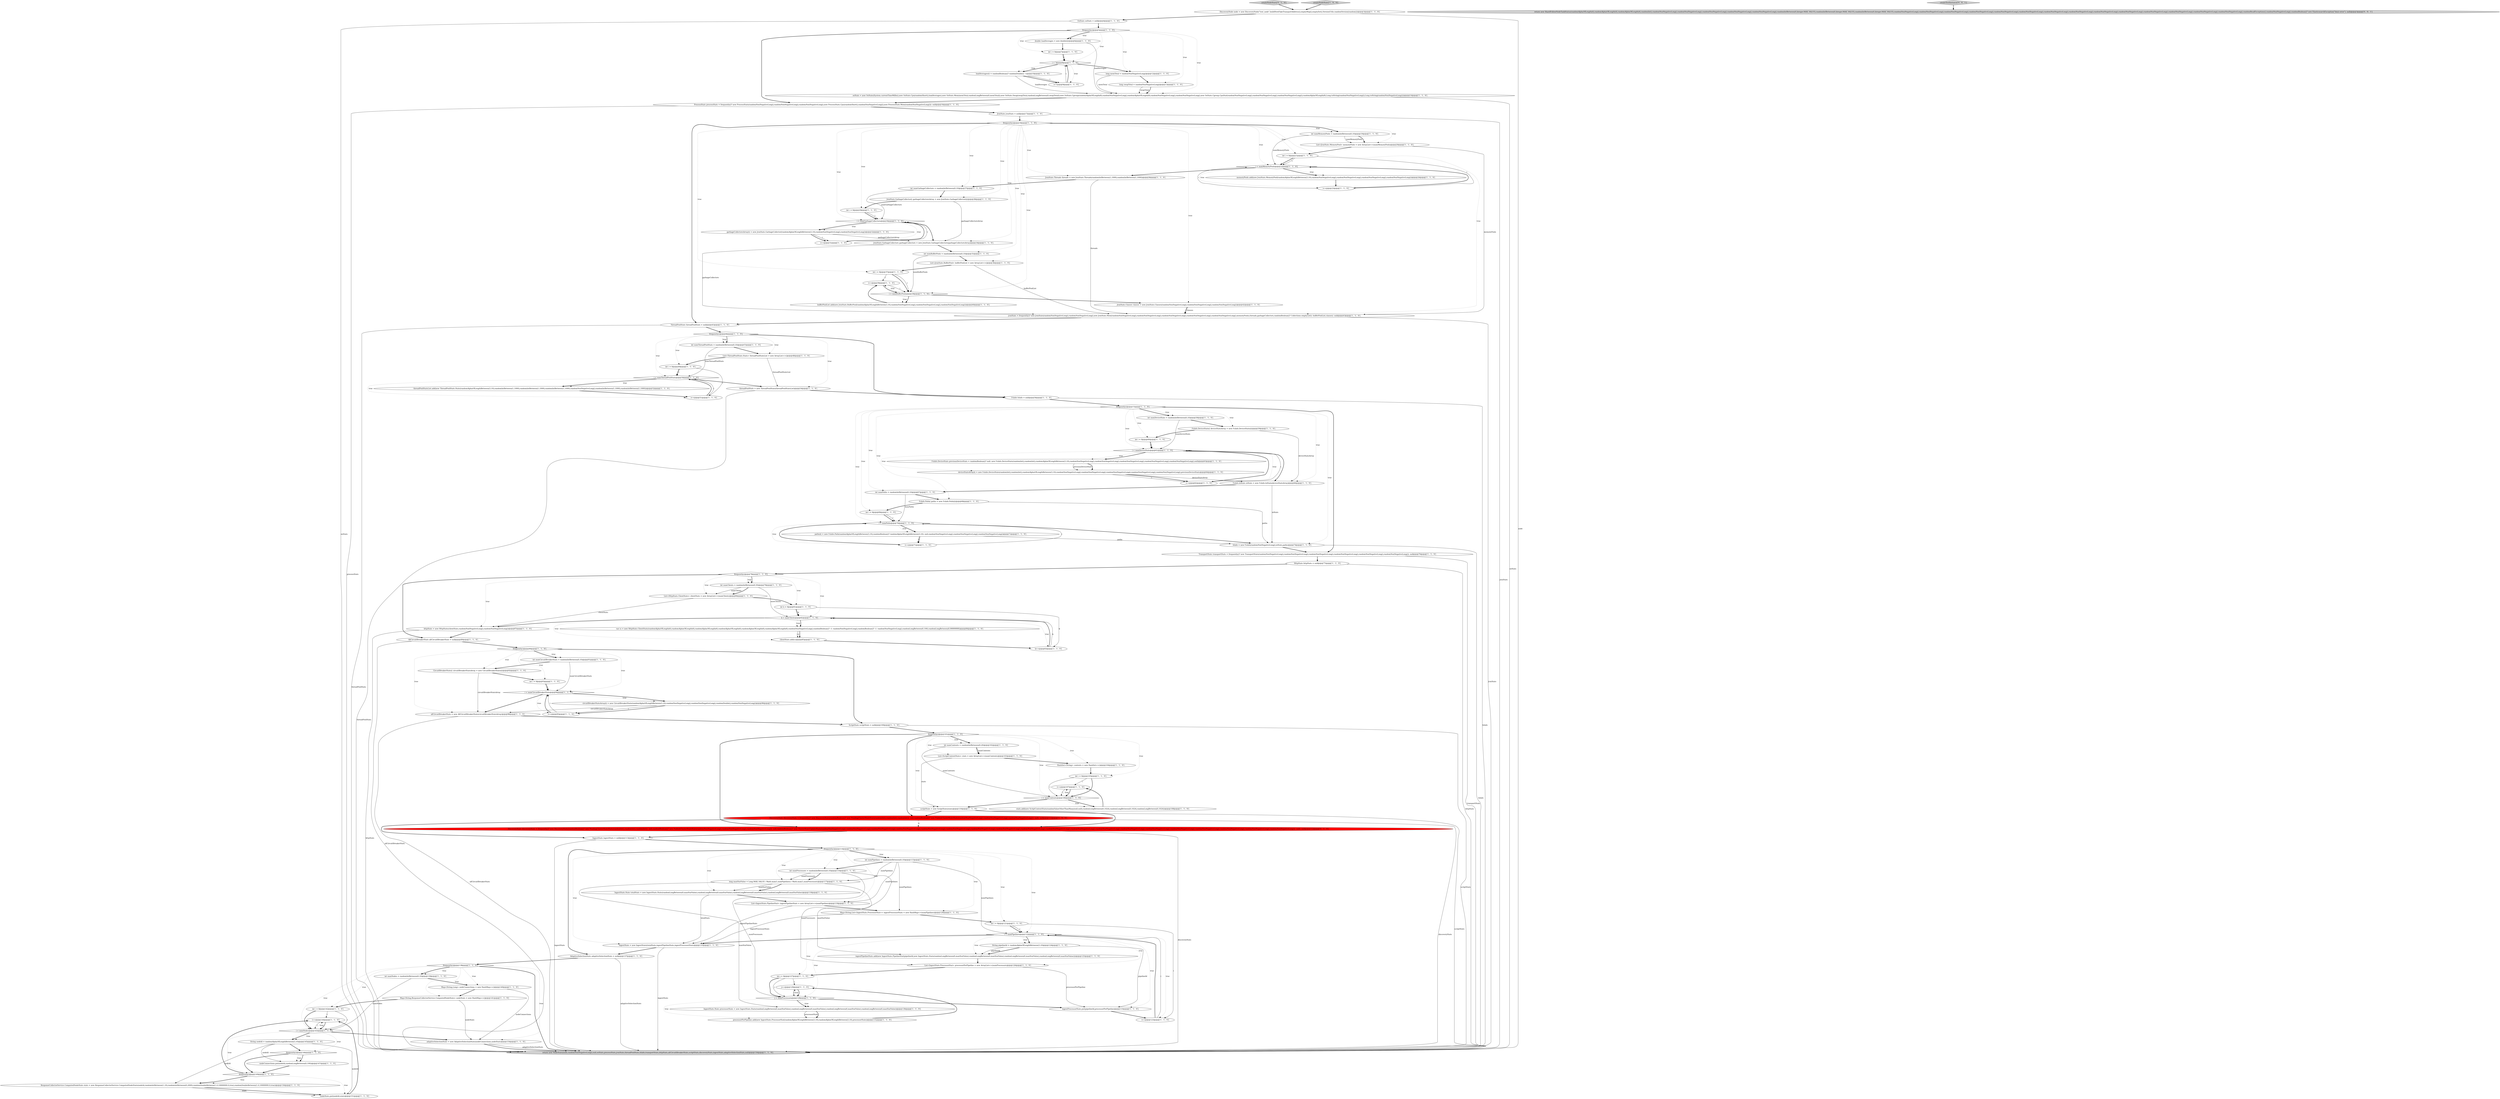 digraph {
29 [style = filled, label = "DiscoveryStats discoveryStats = frequently()? new DiscoveryStats(randomBoolean()? new PendingClusterStateStats(randomInt(),randomInt(),randomInt()): null,randomBoolean()? new PublishClusterStateStats(randomNonNegativeLong(),randomNonNegativeLong(),randomNonNegativeLong()): null): null@@@112@@@['1', '0', '0']", fillcolor = red, shape = ellipse image = "AAA1AAABBB1BBB"];
18 [style = filled, label = "List<IngestStats.PipelineStat> ingestPipelineStats = new ArrayList<>(numPipelines)@@@119@@@['1', '1', '0']", fillcolor = white, shape = ellipse image = "AAA0AAABBB1BBB"];
70 [style = filled, label = "ingestPipelineStats.add(new IngestStats.PipelineStat(pipelineId,new IngestStats.Stats(randomLongBetween(0,maxStatValue),randomLongBetween(0,maxStatValue),randomLongBetween(0,maxStatValue),randomLongBetween(0,maxStatValue))))@@@125@@@['1', '1', '0']", fillcolor = white, shape = ellipse image = "AAA0AAABBB1BBB"];
104 [style = filled, label = "return new NodeStats(node,randomNonNegativeLong(),null,osStats,processStats,jvmStats,threadPoolStats,fsInfo,transportStats,httpStats,allCircuitBreakerStats,scriptStats,discoveryStats,ingestStats,adaptiveSelectionStats,null)@@@156@@@['1', '1', '0']", fillcolor = lightgray, shape = ellipse image = "AAA0AAABBB1BBB"];
122 [style = filled, label = "int numPaths = randomIntBetween(0,10)@@@67@@@['1', '1', '0']", fillcolor = white, shape = ellipse image = "AAA0AAABBB1BBB"];
134 [style = filled, label = "return new ShardFollowNodeTaskStatus(randomAlphaOfLength(4),randomAlphaOfLength(4),randomAlphaOfLength(4),randomInt(),randomNonNegativeLong(),randomNonNegativeLong(),randomNonNegativeLong(),randomNonNegativeLong(),randomNonNegativeLong(),randomIntBetween(0,Integer.MAX_VALUE),randomIntBetween(0,Integer.MAX_VALUE),randomIntBetween(0,Integer.MAX_VALUE),randomNonNegativeLong(),randomNonNegativeLong(),randomNonNegativeLong(),randomNonNegativeLong(),randomNonNegativeLong(),randomNonNegativeLong(),randomNonNegativeLong(),randomNonNegativeLong(),randomNonNegativeLong(),randomNonNegativeLong(),randomNonNegativeLong(),randomNonNegativeLong(),randomNonNegativeLong(),randomNonNegativeLong(),randomReadExceptions(),randomNonNegativeLong(),randomBoolean()? new ElasticsearchException(\"fatal error\"): null)@@@3@@@['0', '0', '1']", fillcolor = lightgray, shape = ellipse image = "AAA0AAABBB3BBB"];
102 [style = filled, label = "allCircuitBreakerStats = new AllCircuitBreakerStats(circuitBreakerStatsArray)@@@98@@@['1', '1', '0']", fillcolor = white, shape = ellipse image = "AAA0AAABBB1BBB"];
112 [style = filled, label = "FsInfo.DeviceStats previousDeviceStats = randomBoolean()? null: new FsInfo.DeviceStats(randomInt(),randomInt(),randomAlphaOfLengthBetween(3,10),randomNonNegativeLong(),randomNonNegativeLong(),randomNonNegativeLong(),randomNonNegativeLong(),randomNonNegativeLong(),null)@@@63@@@['1', '1', '0']", fillcolor = white, shape = ellipse image = "AAA0AAABBB1BBB"];
23 [style = filled, label = "j++@@@129@@@['1', '1', '0']", fillcolor = white, shape = ellipse image = "AAA0AAABBB1BBB"];
69 [style = filled, label = "frequently()@@@46@@@['1', '1', '0']", fillcolor = white, shape = diamond image = "AAA0AAABBB1BBB"];
35 [style = filled, label = "int numClients = randomIntBetween(0,50)@@@79@@@['1', '1', '0']", fillcolor = white, shape = ellipse image = "AAA0AAABBB1BBB"];
38 [style = filled, label = "var cs = new HttpStats.ClientStats(randomAlphaOfLength(6),randomAlphaOfLength(6),randomAlphaOfLength(6),randomAlphaOfLength(6),randomAlphaOfLength(6),randomAlphaOfLength(6),randomNonNegativeLong(),randomBoolean()? -1: randomNonNegativeLong(),randomBoolean()? -1: randomNonNegativeLong(),randomLongBetween(0,100),randomLongBetween(0,99999999))@@@84@@@['1', '1', '0']", fillcolor = white, shape = ellipse image = "AAA0AAABBB1BBB"];
74 [style = filled, label = "AllCircuitBreakerStats allCircuitBreakerStats = null@@@89@@@['1', '1', '0']", fillcolor = white, shape = ellipse image = "AAA0AAABBB1BBB"];
79 [style = filled, label = "i < numThreadPoolStats@@@50@@@['1', '1', '0']", fillcolor = white, shape = diamond image = "AAA0AAABBB1BBB"];
111 [style = filled, label = "HttpStats httpStats = null@@@77@@@['1', '1', '0']", fillcolor = white, shape = ellipse image = "AAA0AAABBB1BBB"];
89 [style = filled, label = "DiscoveryNode node = new DiscoveryNode(\"test_node\",buildNewFakeTransportAddress(),emptyMap(),emptySet(),VersionUtils.randomVersion(random()))@@@3@@@['1', '1', '0']", fillcolor = white, shape = ellipse image = "AAA0AAABBB1BBB"];
67 [style = filled, label = "ingestProcessorStats.put(pipelineId,processorPerPipeline)@@@133@@@['1', '1', '0']", fillcolor = white, shape = ellipse image = "AAA0AAABBB1BBB"];
87 [style = filled, label = "List<ScriptContextStats> stats = new ArrayList<>(numContents)@@@103@@@['1', '1', '0']", fillcolor = white, shape = ellipse image = "AAA0AAABBB1BBB"];
126 [style = filled, label = "int numMemoryPools = randomIntBetween(0,10)@@@19@@@['1', '1', '0']", fillcolor = white, shape = ellipse image = "AAA0AAABBB1BBB"];
115 [style = filled, label = "i < numGarbageCollectors@@@30@@@['1', '1', '0']", fillcolor = white, shape = diamond image = "AAA0AAABBB1BBB"];
42 [style = filled, label = "int i = 0@@@21@@@['1', '1', '0']", fillcolor = white, shape = ellipse image = "AAA0AAABBB1BBB"];
133 [style = filled, label = "createTestInstance['0', '0', '1']", fillcolor = lightgray, shape = diamond image = "AAA0AAABBB3BBB"];
60 [style = filled, label = "int i = 0@@@60@@@['1', '1', '0']", fillcolor = white, shape = ellipse image = "AAA0AAABBB1BBB"];
116 [style = filled, label = "stats.add(new ScriptContextStats(randomValueOtherThanMany(null,null),randomLongBetween(0,1024),randomLongBetween(0,1024),randomLongBetween(0,1024)))@@@108@@@['1', '1', '0']", fillcolor = white, shape = ellipse image = "AAA0AAABBB1BBB"];
19 [style = filled, label = "i < 3@@@8@@@['1', '1', '0']", fillcolor = white, shape = diamond image = "AAA0AAABBB1BBB"];
61 [style = filled, label = "int i = 0@@@37@@@['1', '1', '0']", fillcolor = white, shape = ellipse image = "AAA0AAABBB1BBB"];
72 [style = filled, label = "AdaptiveSelectionStats adaptiveSelectionStats = null@@@137@@@['1', '1', '0']", fillcolor = white, shape = ellipse image = "AAA0AAABBB1BBB"];
78 [style = filled, label = "Map<String,ResponseCollectorService.ComputedNodeStats> nodeStats = new HashMap<>()@@@141@@@['1', '1', '0']", fillcolor = white, shape = ellipse image = "AAA0AAABBB1BBB"];
2 [style = filled, label = "int i = 0@@@121@@@['1', '1', '0']", fillcolor = white, shape = ellipse image = "AAA0AAABBB1BBB"];
92 [style = filled, label = "frequently()@@@146@@@['1', '1', '0']", fillcolor = white, shape = diamond image = "AAA0AAABBB1BBB"];
44 [style = filled, label = "ProcessStats processStats = frequently()? new ProcessStats(randomNonNegativeLong(),randomNonNegativeLong(),randomNonNegativeLong(),new ProcessStats.Cpu(randomShort(),randomNonNegativeLong()),new ProcessStats.Mem(randomNonNegativeLong())): null@@@16@@@['1', '1', '0']", fillcolor = white, shape = ellipse image = "AAA0AAABBB1BBB"];
31 [style = filled, label = "i < numPipelines@@@122@@@['1', '1', '0']", fillcolor = white, shape = diamond image = "AAA0AAABBB1BBB"];
52 [style = filled, label = "int numThreadPoolStats = randomIntBetween(0,10)@@@47@@@['1', '1', '0']", fillcolor = white, shape = ellipse image = "AAA0AAABBB1BBB"];
82 [style = filled, label = "i++@@@31@@@['1', '1', '0']", fillcolor = white, shape = ellipse image = "AAA0AAABBB1BBB"];
37 [style = filled, label = "Map<String,Long> nodeConnections = new HashMap<>()@@@140@@@['1', '1', '0']", fillcolor = white, shape = ellipse image = "AAA0AAABBB1BBB"];
10 [style = filled, label = "HashSet<String> contexts = new HashSet<>()@@@104@@@['1', '1', '0']", fillcolor = white, shape = ellipse image = "AAA0AAABBB1BBB"];
45 [style = filled, label = "i < numCircuitBreakerStats@@@94@@@['1', '1', '0']", fillcolor = white, shape = diamond image = "AAA0AAABBB1BBB"];
49 [style = filled, label = "frequently()@@@57@@@['1', '1', '0']", fillcolor = white, shape = diamond image = "AAA0AAABBB1BBB"];
62 [style = filled, label = "IngestStats.Stats processorStats = new IngestStats.Stats(randomLongBetween(0,maxStatValue),randomLongBetween(0,maxStatValue),randomLongBetween(0,maxStatValue),randomLongBetween(0,maxStatValue))@@@130@@@['1', '1', '0']", fillcolor = white, shape = ellipse image = "AAA0AAABBB1BBB"];
46 [style = filled, label = "i++@@@71@@@['1', '1', '0']", fillcolor = white, shape = ellipse image = "AAA0AAABBB1BBB"];
108 [style = filled, label = "i++@@@107@@@['1', '1', '0']", fillcolor = white, shape = ellipse image = "AAA0AAABBB1BBB"];
101 [style = filled, label = "JvmStats.GarbageCollectors garbageCollectors = new JvmStats.GarbageCollectors(garbageCollectorsArray)@@@34@@@['1', '1', '0']", fillcolor = white, shape = ellipse image = "AAA0AAABBB1BBB"];
7 [style = filled, label = "ingestStats = new IngestStats(totalStats,ingestPipelineStats,ingestProcessorStats)@@@135@@@['1', '1', '0']", fillcolor = white, shape = ellipse image = "AAA0AAABBB1BBB"];
99 [style = filled, label = "frequently()@@@90@@@['1', '1', '0']", fillcolor = white, shape = diamond image = "AAA0AAABBB1BBB"];
113 [style = filled, label = "i++@@@144@@@['1', '1', '0']", fillcolor = white, shape = ellipse image = "AAA0AAABBB1BBB"];
75 [style = filled, label = "JvmStats.Threads threads = new JvmStats.Threads(randomIntBetween(1,1000),randomIntBetween(1,1000))@@@26@@@['1', '1', '0']", fillcolor = white, shape = ellipse image = "AAA0AAABBB1BBB"];
55 [style = filled, label = "int numBufferPools = randomIntBetween(0,10)@@@35@@@['1', '1', '0']", fillcolor = white, shape = ellipse image = "AAA0AAABBB1BBB"];
64 [style = filled, label = "frequently()@@@5@@@['1', '1', '0']", fillcolor = white, shape = diamond image = "AAA0AAABBB1BBB"];
80 [style = filled, label = "ResponseCollectorService.ComputedNodeStats stats = new ResponseCollectorService.ComputedNodeStats(nodeId,randomIntBetween(1,10),randomIntBetween(0,2000),randomDoubleBetween(1.0,10000000.0,true),randomDoubleBetween(1.0,10000000.0,true))@@@150@@@['1', '1', '0']", fillcolor = white, shape = ellipse image = "AAA0AAABBB1BBB"];
32 [style = filled, label = "threadPoolStatsList.add(new ThreadPoolStats.Stats(randomAlphaOfLengthBetween(3,10),randomIntBetween(1,1000),randomIntBetween(1,1000),randomIntBetween(1,1000),randomNonNegativeLong(),randomIntBetween(1,1000),randomIntBetween(1,1000)))@@@52@@@['1', '1', '0']", fillcolor = white, shape = ellipse image = "AAA0AAABBB1BBB"];
66 [style = filled, label = "long maxStatValue = Long.MAX_VALUE / Math.max(1,numPipelines) / Math.max(1,numProcessors)@@@117@@@['1', '1', '0']", fillcolor = white, shape = ellipse image = "AAA0AAABBB1BBB"];
118 [style = filled, label = "nodeStats.put(nodeId,stats)@@@151@@@['1', '1', '0']", fillcolor = white, shape = ellipse image = "AAA0AAABBB1BBB"];
110 [style = filled, label = "j < numProcessors@@@128@@@['1', '1', '0']", fillcolor = white, shape = diamond image = "AAA0AAABBB1BBB"];
85 [style = filled, label = "frequently()@@@114@@@['1', '1', '0']", fillcolor = white, shape = diamond image = "AAA0AAABBB1BBB"];
11 [style = filled, label = "frequently()@@@138@@@['1', '1', '0']", fillcolor = white, shape = diamond image = "AAA0AAABBB1BBB"];
77 [style = filled, label = "i < numMemoryPools@@@22@@@['1', '1', '0']", fillcolor = white, shape = diamond image = "AAA0AAABBB1BBB"];
41 [style = filled, label = "loadAverages(i( = randomBoolean()? randomDouble(): -1@@@10@@@['1', '1', '0']", fillcolor = white, shape = ellipse image = "AAA0AAABBB1BBB"];
24 [style = filled, label = "int numProcessors = randomIntBetween(0,10)@@@116@@@['1', '1', '0']", fillcolor = white, shape = ellipse image = "AAA0AAABBB1BBB"];
59 [style = filled, label = "i++@@@62@@@['1', '1', '0']", fillcolor = white, shape = ellipse image = "AAA0AAABBB1BBB"];
15 [style = filled, label = "List<JvmStats.BufferPool> bufferPoolList = new ArrayList<>()@@@36@@@['1', '1', '0']", fillcolor = white, shape = ellipse image = "AAA0AAABBB1BBB"];
93 [style = filled, label = "FsInfo.Path(( paths = new FsInfo.Path((((@@@68@@@['1', '1', '0']", fillcolor = white, shape = ellipse image = "AAA0AAABBB1BBB"];
120 [style = filled, label = "int i = 0@@@69@@@['1', '1', '0']", fillcolor = white, shape = ellipse image = "AAA0AAABBB1BBB"];
76 [style = filled, label = "i++@@@9@@@['1', '1', '0']", fillcolor = white, shape = ellipse image = "AAA0AAABBB1BBB"];
117 [style = filled, label = "int numDeviceStats = randomIntBetween(0,10)@@@58@@@['1', '1', '0']", fillcolor = white, shape = ellipse image = "AAA0AAABBB1BBB"];
48 [style = filled, label = "i++@@@39@@@['1', '1', '0']", fillcolor = white, shape = ellipse image = "AAA0AAABBB1BBB"];
68 [style = filled, label = "i < numContents@@@106@@@['1', '1', '0']", fillcolor = white, shape = diamond image = "AAA0AAABBB1BBB"];
12 [style = filled, label = "i < numDeviceStats@@@61@@@['1', '1', '0']", fillcolor = white, shape = diamond image = "AAA0AAABBB1BBB"];
130 [style = filled, label = "clientStats.add(cs)@@@85@@@['1', '1', '0']", fillcolor = white, shape = ellipse image = "AAA0AAABBB1BBB"];
88 [style = filled, label = "int i = 0@@@29@@@['1', '1', '0']", fillcolor = white, shape = ellipse image = "AAA0AAABBB1BBB"];
43 [style = filled, label = "Map<String,List<IngestStats.ProcessorStat>> ingestProcessorStats = new HashMap<>(numPipelines)@@@120@@@['1', '1', '0']", fillcolor = white, shape = ellipse image = "AAA0AAABBB1BBB"];
91 [style = filled, label = "i < numNodes@@@143@@@['1', '1', '0']", fillcolor = white, shape = diamond image = "AAA0AAABBB1BBB"];
103 [style = filled, label = "garbageCollectorsArray(i( = new JvmStats.GarbageCollector(randomAlphaOfLengthBetween(3,10),randomNonNegativeLong(),randomNonNegativeLong())@@@32@@@['1', '1', '0']", fillcolor = white, shape = ellipse image = "AAA0AAABBB1BBB"];
50 [style = filled, label = "int numCircuitBreakerStats = randomIntBetween(0,10)@@@91@@@['1', '1', '0']", fillcolor = white, shape = ellipse image = "AAA0AAABBB1BBB"];
98 [style = filled, label = "i < numBufferPools@@@38@@@['1', '1', '0']", fillcolor = white, shape = diamond image = "AAA0AAABBB1BBB"];
13 [style = filled, label = "IngestStats.Stats totalStats = new IngestStats.Stats(randomLongBetween(0,maxStatValue),randomLongBetween(0,maxStatValue),randomLongBetween(0,maxStatValue),randomLongBetween(0,maxStatValue))@@@118@@@['1', '1', '0']", fillcolor = white, shape = ellipse image = "AAA0AAABBB1BBB"];
86 [style = filled, label = "int numContents = randomIntBetween(0,20)@@@102@@@['1', '1', '0']", fillcolor = white, shape = ellipse image = "AAA0AAABBB1BBB"];
97 [style = filled, label = "nodeConnections.put(nodeId,randomLongBetween(0,100))@@@147@@@['1', '1', '0']", fillcolor = white, shape = ellipse image = "AAA0AAABBB1BBB"];
100 [style = filled, label = "int j = 0@@@127@@@['1', '1', '0']", fillcolor = white, shape = ellipse image = "AAA0AAABBB1BBB"];
0 [style = filled, label = "int numNodes = randomIntBetween(0,10)@@@139@@@['1', '1', '0']", fillcolor = white, shape = ellipse image = "AAA0AAABBB1BBB"];
26 [style = filled, label = "String nodeId = randomAlphaOfLengthBetween(3,10)@@@145@@@['1', '1', '0']", fillcolor = white, shape = ellipse image = "AAA0AAABBB1BBB"];
121 [style = filled, label = "int i = 0@@@93@@@['1', '1', '0']", fillcolor = white, shape = ellipse image = "AAA0AAABBB1BBB"];
73 [style = filled, label = "String pipelineId = randomAlphaOfLengthBetween(3,10)@@@124@@@['1', '1', '0']", fillcolor = white, shape = ellipse image = "AAA0AAABBB1BBB"];
127 [style = filled, label = "List<ThreadPoolStats.Stats> threadPoolStatsList = new ArrayList<>()@@@48@@@['1', '1', '0']", fillcolor = white, shape = ellipse image = "AAA0AAABBB1BBB"];
9 [style = filled, label = "List<IngestStats.ProcessorStat> processorPerPipeline = new ArrayList<>(numProcessors)@@@126@@@['1', '1', '0']", fillcolor = white, shape = ellipse image = "AAA0AAABBB1BBB"];
54 [style = filled, label = "JvmStats.Classes classes = new JvmStats.Classes(randomNonNegativeLong(),randomNonNegativeLong(),randomNonNegativeLong())@@@42@@@['1', '1', '0']", fillcolor = white, shape = ellipse image = "AAA0AAABBB1BBB"];
47 [style = filled, label = "fsInfo = new FsInfo(randomNonNegativeLong(),ioStats,paths)@@@74@@@['1', '1', '0']", fillcolor = white, shape = ellipse image = "AAA0AAABBB1BBB"];
83 [style = filled, label = "i < numPaths@@@70@@@['1', '1', '0']", fillcolor = white, shape = diamond image = "AAA0AAABBB1BBB"];
39 [style = filled, label = "ThreadPoolStats threadPoolStats = null@@@45@@@['1', '1', '0']", fillcolor = white, shape = ellipse image = "AAA0AAABBB1BBB"];
129 [style = filled, label = "FsInfo.DeviceStats(( deviceStatsArray = new FsInfo.DeviceStats((((@@@59@@@['1', '1', '0']", fillcolor = white, shape = ellipse image = "AAA0AAABBB1BBB"];
132 [style = filled, label = "createNodeStats['0', '1', '0']", fillcolor = lightgray, shape = diamond image = "AAA0AAABBB2BBB"];
17 [style = filled, label = "int numGarbageCollectors = randomIntBetween(0,10)@@@27@@@['1', '1', '0']", fillcolor = white, shape = ellipse image = "AAA0AAABBB1BBB"];
125 [style = filled, label = "paths(i( = new FsInfo.Path(randomAlphaOfLengthBetween(3,10),randomBoolean()? randomAlphaOfLengthBetween(3,10): null,randomNonNegativeLong(),randomNonNegativeLong(),randomNonNegativeLong())@@@72@@@['1', '1', '0']", fillcolor = white, shape = ellipse image = "AAA0AAABBB1BBB"];
119 [style = filled, label = "TransportStats transportStats = frequently()? new TransportStats(randomNonNegativeLong(),randomNonNegativeLong(),randomNonNegativeLong(),randomNonNegativeLong(),randomNonNegativeLong(),randomNonNegativeLong()): null@@@76@@@['1', '1', '0']", fillcolor = white, shape = ellipse image = "AAA0AAABBB1BBB"];
36 [style = filled, label = "scriptStats = new ScriptStats(stats)@@@110@@@['1', '1', '0']", fillcolor = white, shape = ellipse image = "AAA0AAABBB1BBB"];
96 [style = filled, label = "frequently()@@@101@@@['1', '1', '0']", fillcolor = white, shape = diamond image = "AAA0AAABBB1BBB"];
94 [style = filled, label = "memoryPools.add(new JvmStats.MemoryPool(randomAlphaOfLengthBetween(3,10),randomNonNegativeLong(),randomNonNegativeLong(),randomNonNegativeLong(),randomNonNegativeLong()))@@@24@@@['1', '1', '0']", fillcolor = white, shape = ellipse image = "AAA0AAABBB1BBB"];
81 [style = filled, label = "i++@@@123@@@['1', '1', '0']", fillcolor = white, shape = ellipse image = "AAA0AAABBB1BBB"];
57 [style = filled, label = "i++@@@51@@@['1', '1', '0']", fillcolor = white, shape = ellipse image = "AAA0AAABBB1BBB"];
16 [style = filled, label = "FsInfo fsInfo = null@@@56@@@['1', '1', '0']", fillcolor = white, shape = ellipse image = "AAA0AAABBB1BBB"];
20 [style = filled, label = "osStats = new OsStats(System.currentTimeMillis(),new OsStats.Cpu(randomShort(),loadAverages),new OsStats.Mem(memTotal,randomLongBetween(0,memTotal)),new OsStats.Swap(swapTotal,randomLongBetween(0,swapTotal)),new OsStats.Cgroup(randomAlphaOfLength(8),randomNonNegativeLong(),randomAlphaOfLength(8),randomNonNegativeLong(),randomNonNegativeLong(),new OsStats.Cgroup.CpuStat(randomNonNegativeLong(),randomNonNegativeLong(),randomNonNegativeLong()),randomAlphaOfLength(8),Long.toString(randomNonNegativeLong()),Long.toString(randomNonNegativeLong())))@@@14@@@['1', '1', '0']", fillcolor = white, shape = ellipse image = "AAA0AAABBB1BBB"];
65 [style = filled, label = "jvmStats = frequently()? new JvmStats(randomNonNegativeLong(),randomNonNegativeLong(),new JvmStats.Mem(randomNonNegativeLong(),randomNonNegativeLong(),randomNonNegativeLong(),randomNonNegativeLong(),randomNonNegativeLong(),memoryPools),threads,garbageCollectors,randomBoolean()? Collections.emptyList(): bufferPoolList,classes): null@@@43@@@['1', '1', '0']", fillcolor = white, shape = ellipse image = "AAA0AAABBB1BBB"];
123 [style = filled, label = "long memTotal = randomNonNegativeLong()@@@12@@@['1', '1', '0']", fillcolor = white, shape = ellipse image = "AAA0AAABBB1BBB"];
128 [style = filled, label = "circuitBreakerStatsArray(i( = new CircuitBreakerStats(randomAlphaOfLengthBetween(3,10),randomNonNegativeLong(),randomNonNegativeLong(),randomDouble(),randomNonNegativeLong())@@@96@@@['1', '1', '0']", fillcolor = white, shape = ellipse image = "AAA0AAABBB1BBB"];
21 [style = filled, label = "frequently()@@@78@@@['1', '1', '0']", fillcolor = white, shape = diamond image = "AAA0AAABBB1BBB"];
3 [style = filled, label = "int i = 0@@@142@@@['1', '1', '0']", fillcolor = white, shape = ellipse image = "AAA0AAABBB1BBB"];
40 [style = filled, label = "int i = 0@@@49@@@['1', '1', '0']", fillcolor = white, shape = ellipse image = "AAA0AAABBB1BBB"];
28 [style = filled, label = "k < numClients@@@82@@@['1', '1', '0']", fillcolor = white, shape = diamond image = "AAA0AAABBB1BBB"];
84 [style = filled, label = "i++@@@23@@@['1', '1', '0']", fillcolor = white, shape = ellipse image = "AAA0AAABBB1BBB"];
27 [style = filled, label = "IngestStats ingestStats = null@@@113@@@['1', '1', '0']", fillcolor = white, shape = ellipse image = "AAA0AAABBB1BBB"];
95 [style = filled, label = "deviceStatsArray(i( = new FsInfo.DeviceStats(randomInt(),randomInt(),randomAlphaOfLengthBetween(3,10),randomNonNegativeLong(),randomNonNegativeLong(),randomNonNegativeLong(),randomNonNegativeLong(),randomNonNegativeLong(),previousDeviceStats)@@@64@@@['1', '1', '0']", fillcolor = white, shape = ellipse image = "AAA0AAABBB1BBB"];
53 [style = filled, label = "List<JvmStats.MemoryPool> memoryPools = new ArrayList<>(numMemoryPools)@@@20@@@['1', '1', '0']", fillcolor = white, shape = ellipse image = "AAA0AAABBB1BBB"];
4 [style = filled, label = "long swapTotal = randomNonNegativeLong()@@@13@@@['1', '1', '0']", fillcolor = white, shape = ellipse image = "AAA0AAABBB1BBB"];
56 [style = filled, label = "bufferPoolList.add(new JvmStats.BufferPool(randomAlphaOfLengthBetween(3,10),randomNonNegativeLong(),randomNonNegativeLong(),randomNonNegativeLong()))@@@40@@@['1', '1', '0']", fillcolor = white, shape = ellipse image = "AAA0AAABBB1BBB"];
25 [style = filled, label = "frequently()@@@18@@@['1', '1', '0']", fillcolor = white, shape = diamond image = "AAA0AAABBB1BBB"];
114 [style = filled, label = "createNodeStats['1', '0', '0']", fillcolor = lightgray, shape = diamond image = "AAA0AAABBB1BBB"];
6 [style = filled, label = "threadPoolStats = new ThreadPoolStats(threadPoolStatsList)@@@54@@@['1', '1', '0']", fillcolor = white, shape = ellipse image = "AAA0AAABBB1BBB"];
109 [style = filled, label = "int i = 0@@@105@@@['1', '1', '0']", fillcolor = white, shape = ellipse image = "AAA0AAABBB1BBB"];
63 [style = filled, label = "int numPipelines = randomIntBetween(0,10)@@@115@@@['1', '1', '0']", fillcolor = white, shape = ellipse image = "AAA0AAABBB1BBB"];
1 [style = filled, label = "adaptiveSelectionStats = new AdaptiveSelectionStats(nodeConnections,nodeStats)@@@154@@@['1', '1', '0']", fillcolor = white, shape = ellipse image = "AAA0AAABBB1BBB"];
22 [style = filled, label = "FsInfo.IoStats ioStats = new FsInfo.IoStats(deviceStatsArray)@@@66@@@['1', '1', '0']", fillcolor = white, shape = ellipse image = "AAA0AAABBB1BBB"];
124 [style = filled, label = "JvmStats.GarbageCollector(( garbageCollectorsArray = new JvmStats.GarbageCollector((((@@@28@@@['1', '1', '0']", fillcolor = white, shape = ellipse image = "AAA0AAABBB1BBB"];
58 [style = filled, label = "ScriptStats scriptStats = null@@@100@@@['1', '1', '0']", fillcolor = white, shape = ellipse image = "AAA0AAABBB1BBB"];
131 [style = filled, label = "DiscoveryStats discoveryStats = frequently()? new DiscoveryStats(randomBoolean()? new PendingClusterStateStats(randomInt(),randomInt(),randomInt()): null,randomBoolean()? new PublishClusterStateStats(randomNonNegativeLong(),randomNonNegativeLong(),randomNonNegativeLong()): null,randomBoolean()? new ClusterStateUpdateStats(randomNonNegativeLong(),randomNonNegativeLong(),randomNonNegativeLong(),randomNonNegativeLong(),randomNonNegativeLong(),randomNonNegativeLong(),randomNonNegativeLong(),randomNonNegativeLong(),randomNonNegativeLong(),randomNonNegativeLong(),randomNonNegativeLong(),randomNonNegativeLong(),randomNonNegativeLong(),randomNonNegativeLong(),randomNonNegativeLong(),randomNonNegativeLong(),randomNonNegativeLong(),randomNonNegativeLong(),randomNonNegativeLong()): null): null@@@112@@@['0', '1', '0']", fillcolor = red, shape = ellipse image = "AAA1AAABBB2BBB"];
34 [style = filled, label = "CircuitBreakerStats(( circuitBreakerStatsArray = new CircuitBreakerStats((((@@@92@@@['1', '1', '0']", fillcolor = white, shape = ellipse image = "AAA0AAABBB1BBB"];
107 [style = filled, label = "OsStats osStats = null@@@4@@@['1', '1', '0']", fillcolor = white, shape = ellipse image = "AAA0AAABBB1BBB"];
30 [style = filled, label = "frequently()@@@149@@@['1', '1', '0']", fillcolor = white, shape = diamond image = "AAA0AAABBB1BBB"];
14 [style = filled, label = "int i = 0@@@7@@@['1', '1', '0']", fillcolor = white, shape = ellipse image = "AAA0AAABBB1BBB"];
51 [style = filled, label = "JvmStats jvmStats = null@@@17@@@['1', '1', '0']", fillcolor = white, shape = ellipse image = "AAA0AAABBB1BBB"];
71 [style = filled, label = "i++@@@95@@@['1', '1', '0']", fillcolor = white, shape = ellipse image = "AAA0AAABBB1BBB"];
106 [style = filled, label = "httpStats = new HttpStats(clientStats,randomNonNegativeLong(),randomNonNegativeLong())@@@87@@@['1', '1', '0']", fillcolor = white, shape = ellipse image = "AAA0AAABBB1BBB"];
33 [style = filled, label = "k++@@@83@@@['1', '1', '0']", fillcolor = white, shape = ellipse image = "AAA0AAABBB1BBB"];
8 [style = filled, label = "processorPerPipeline.add(new IngestStats.ProcessorStat(randomAlphaOfLengthBetween(3,10),randomAlphaOfLengthBetween(3,10),processorStats))@@@131@@@['1', '1', '0']", fillcolor = white, shape = ellipse image = "AAA0AAABBB1BBB"];
105 [style = filled, label = "List<HttpStats.ClientStats> clientStats = new ArrayList<>(numClients)@@@80@@@['1', '1', '0']", fillcolor = white, shape = ellipse image = "AAA0AAABBB1BBB"];
5 [style = filled, label = "double loadAverages = new double((((@@@6@@@['1', '1', '0']", fillcolor = white, shape = ellipse image = "AAA0AAABBB1BBB"];
90 [style = filled, label = "int k = 0@@@81@@@['1', '1', '0']", fillcolor = white, shape = ellipse image = "AAA0AAABBB1BBB"];
19->76 [style = dotted, label="true"];
115->103 [style = bold, label=""];
125->46 [style = bold, label=""];
15->61 [style = bold, label=""];
36->29 [style = bold, label=""];
38->130 [style = bold, label=""];
64->4 [style = dotted, label="true"];
79->32 [style = bold, label=""];
87->36 [style = solid, label="stats"];
29->131 [style = dashed, label="0"];
124->101 [style = solid, label="garbageCollectorsArray"];
79->57 [style = dotted, label="true"];
35->105 [style = solid, label="numClients"];
91->26 [style = bold, label=""];
99->102 [style = dotted, label="true"];
63->66 [style = solid, label="numPipelines"];
34->121 [style = bold, label=""];
109->108 [style = solid, label="i"];
126->77 [style = solid, label="numMemoryPools"];
83->46 [style = dotted, label="true"];
25->77 [style = dotted, label="true"];
2->31 [style = bold, label=""];
57->79 [style = bold, label=""];
33->28 [style = bold, label=""];
85->18 [style = dotted, label="true"];
24->110 [style = solid, label="numProcessors"];
21->28 [style = dotted, label="true"];
25->75 [style = dotted, label="true"];
88->115 [style = bold, label=""];
1->104 [style = solid, label="adaptiveSelectionStats"];
25->15 [style = dotted, label="true"];
40->79 [style = bold, label=""];
28->106 [style = bold, label=""];
60->12 [style = solid, label="i"];
110->62 [style = dotted, label="true"];
98->56 [style = bold, label=""];
31->81 [style = dotted, label="true"];
25->53 [style = dotted, label="true"];
13->18 [style = bold, label=""];
69->6 [style = dotted, label="true"];
91->30 [style = dotted, label="true"];
43->7 [style = solid, label="ingestProcessorStats"];
66->70 [style = solid, label="maxStatValue"];
76->19 [style = solid, label="i"];
109->68 [style = bold, label=""];
102->104 [style = solid, label="allCircuitBreakerStats"];
115->103 [style = dotted, label="true"];
53->42 [style = bold, label=""];
107->104 [style = solid, label="osStats"];
17->124 [style = bold, label=""];
78->1 [style = solid, label="nodeStats"];
59->12 [style = solid, label="i"];
1->104 [style = bold, label=""];
73->70 [style = bold, label=""];
106->74 [style = bold, label=""];
95->59 [style = solid, label="i"];
126->53 [style = solid, label="numMemoryPools"];
45->71 [style = dotted, label="true"];
106->104 [style = solid, label="httpStats"];
96->68 [style = dotted, label="true"];
55->15 [style = bold, label=""];
57->79 [style = solid, label="i"];
18->7 [style = solid, label="ingestPipelineStats"];
127->6 [style = solid, label="threadPoolStatsList"];
51->104 [style = solid, label="jvmStats"];
29->104 [style = solid, label="discoveryStats"];
47->104 [style = solid, label="fsInfo"];
19->123 [style = bold, label=""];
28->33 [style = dotted, label="true"];
128->102 [style = solid, label="circuitBreakerStatsArray"];
75->65 [style = solid, label="threads"];
103->82 [style = solid, label="i"];
23->110 [style = bold, label=""];
37->78 [style = bold, label=""];
45->102 [style = bold, label=""];
49->117 [style = dotted, label="true"];
110->23 [style = dotted, label="true"];
6->16 [style = bold, label=""];
14->19 [style = solid, label="i"];
24->9 [style = solid, label="numProcessors"];
64->20 [style = dotted, label="true"];
38->130 [style = solid, label="cs"];
90->28 [style = solid, label="k"];
64->14 [style = dotted, label="true"];
69->40 [style = dotted, label="true"];
69->127 [style = dotted, label="true"];
35->105 [style = bold, label=""];
12->95 [style = dotted, label="true"];
128->71 [style = solid, label="i"];
63->43 [style = solid, label="numPipelines"];
45->128 [style = dotted, label="true"];
49->60 [style = dotted, label="true"];
54->65 [style = bold, label=""];
42->84 [style = solid, label="i"];
44->51 [style = bold, label=""];
85->13 [style = dotted, label="true"];
72->104 [style = solid, label="adaptiveSelectionStats"];
69->16 [style = bold, label=""];
101->55 [style = bold, label=""];
31->9 [style = dotted, label="true"];
92->97 [style = bold, label=""];
21->35 [style = bold, label=""];
42->77 [style = bold, label=""];
96->36 [style = dotted, label="true"];
122->93 [style = bold, label=""];
22->122 [style = bold, label=""];
64->5 [style = dotted, label="true"];
34->102 [style = solid, label="circuitBreakerStatsArray"];
131->104 [style = solid, label="discoveryStats"];
131->27 [style = bold, label=""];
118->113 [style = bold, label=""];
3->91 [style = solid, label="i"];
30->113 [style = bold, label=""];
92->30 [style = bold, label=""];
26->80 [style = solid, label="nodeId"];
41->76 [style = bold, label=""];
29->27 [style = bold, label=""];
120->83 [style = bold, label=""];
65->104 [style = solid, label="jvmStats"];
74->99 [style = bold, label=""];
19->41 [style = bold, label=""];
117->129 [style = bold, label=""];
56->48 [style = bold, label=""];
133->134 [style = bold, label=""];
58->96 [style = bold, label=""];
112->95 [style = solid, label="previousDeviceStats"];
25->101 [style = dotted, label="true"];
53->65 [style = solid, label="memoryPools"];
26->118 [style = solid, label="nodeId"];
99->121 [style = dotted, label="true"];
46->83 [style = bold, label=""];
14->19 [style = bold, label=""];
32->57 [style = bold, label=""];
68->108 [style = dotted, label="true"];
62->8 [style = solid, label="processorStats"];
87->10 [style = bold, label=""];
86->87 [style = solid, label="numContents"];
45->128 [style = bold, label=""];
13->7 [style = solid, label="totalStats"];
63->31 [style = solid, label="numPipelines"];
91->113 [style = dotted, label="true"];
89->104 [style = solid, label="node"];
31->67 [style = dotted, label="true"];
11->91 [style = dotted, label="true"];
5->20 [style = solid, label="loadAverages"];
61->98 [style = bold, label=""];
0->91 [style = solid, label="numNodes"];
49->22 [style = dotted, label="true"];
114->89 [style = bold, label=""];
113->91 [style = bold, label=""];
62->8 [style = bold, label=""];
25->98 [style = dotted, label="true"];
4->20 [style = solid, label="swapTotal"];
49->120 [style = dotted, label="true"];
24->66 [style = solid, label="numProcessors"];
25->124 [style = dotted, label="true"];
126->53 [style = bold, label=""];
49->12 [style = dotted, label="true"];
37->1 [style = solid, label="nodeConnections"];
127->40 [style = bold, label=""];
63->18 [style = solid, label="numPipelines"];
30->118 [style = dotted, label="true"];
16->104 [style = solid, label="fsInfo"];
20->44 [style = bold, label=""];
99->58 [style = bold, label=""];
49->83 [style = dotted, label="true"];
66->13 [style = solid, label="maxStatValue"];
31->70 [style = dotted, label="true"];
18->43 [style = bold, label=""];
3->91 [style = bold, label=""];
11->104 [style = bold, label=""];
79->32 [style = dotted, label="true"];
69->52 [style = bold, label=""];
73->67 [style = solid, label="pipelineId"];
31->73 [style = bold, label=""];
15->65 [style = solid, label="bufferPoolList"];
64->5 [style = bold, label=""];
39->69 [style = bold, label=""];
25->126 [style = dotted, label="true"];
96->29 [style = bold, label=""];
12->59 [style = dotted, label="true"];
79->6 [style = bold, label=""];
67->81 [style = bold, label=""];
61->98 [style = solid, label="i"];
85->66 [style = dotted, label="true"];
27->85 [style = bold, label=""];
108->68 [style = bold, label=""];
59->12 [style = bold, label=""];
7->72 [style = bold, label=""];
9->100 [style = bold, label=""];
124->88 [style = bold, label=""];
130->33 [style = bold, label=""];
22->47 [style = solid, label="ioStats"];
2->31 [style = solid, label="i"];
16->49 [style = bold, label=""];
102->58 [style = bold, label=""];
110->67 [style = bold, label=""];
44->104 [style = solid, label="processStats"];
96->87 [style = dotted, label="true"];
81->31 [style = bold, label=""];
70->9 [style = bold, label=""];
50->45 [style = solid, label="numCircuitBreakerStats"];
35->28 [style = solid, label="numClients"];
12->22 [style = bold, label=""];
110->62 [style = bold, label=""];
49->119 [style = bold, label=""];
100->23 [style = solid, label="j"];
98->56 [style = dotted, label="true"];
21->90 [style = dotted, label="true"];
117->12 [style = solid, label="numDeviceStats"];
113->91 [style = solid, label="i"];
11->37 [style = dotted, label="true"];
85->31 [style = dotted, label="true"];
85->43 [style = dotted, label="true"];
98->54 [style = bold, label=""];
30->80 [style = dotted, label="true"];
101->65 [style = solid, label="garbageCollectors"];
71->45 [style = bold, label=""];
39->104 [style = solid, label="threadPoolStats"];
25->54 [style = dotted, label="true"];
49->47 [style = dotted, label="true"];
119->104 [style = solid, label="transportStats"];
61->48 [style = solid, label="i"];
82->115 [style = bold, label=""];
78->3 [style = bold, label=""];
11->78 [style = dotted, label="true"];
51->25 [style = bold, label=""];
83->47 [style = bold, label=""];
36->104 [style = solid, label="scriptStats"];
31->100 [style = dotted, label="true"];
25->55 [style = dotted, label="true"];
68->116 [style = bold, label=""];
96->10 [style = dotted, label="true"];
64->44 [style = bold, label=""];
100->110 [style = bold, label=""];
68->36 [style = bold, label=""];
25->39 [style = bold, label=""];
105->106 [style = solid, label="clientStats"];
99->34 [style = dotted, label="true"];
24->66 [style = bold, label=""];
48->98 [style = solid, label="i"];
96->86 [style = bold, label=""];
132->89 [style = bold, label=""];
68->116 [style = dotted, label="true"];
43->2 [style = bold, label=""];
88->115 [style = solid, label="i"];
46->83 [style = solid, label="i"];
25->115 [style = dotted, label="true"];
31->7 [style = bold, label=""];
66->62 [style = solid, label="maxStatValue"];
63->24 [style = bold, label=""];
49->129 [style = dotted, label="true"];
108->68 [style = solid, label="i"];
4->20 [style = bold, label=""];
20->104 [style = solid, label="osStats"];
58->104 [style = solid, label="scriptStats"];
41->20 [style = solid, label="loadAverages"];
94->84 [style = bold, label=""];
0->37 [style = bold, label=""];
125->46 [style = solid, label="i"];
82->115 [style = solid, label="i"];
92->97 [style = dotted, label="true"];
25->126 [style = bold, label=""];
54->65 [style = solid, label="classes"];
91->1 [style = bold, label=""];
69->79 [style = dotted, label="true"];
5->14 [style = bold, label=""];
42->77 [style = solid, label="i"];
86->87 [style = bold, label=""];
52->79 [style = solid, label="numThreadPoolStats"];
49->93 [style = dotted, label="true"];
80->118 [style = bold, label=""];
100->110 [style = solid, label="j"];
77->94 [style = dotted, label="true"];
40->57 [style = solid, label="i"];
25->17 [style = dotted, label="true"];
95->59 [style = bold, label=""];
99->50 [style = dotted, label="true"];
123->20 [style = solid, label="memTotal"];
93->120 [style = bold, label=""];
21->106 [style = dotted, label="true"];
129->60 [style = bold, label=""];
96->109 [style = dotted, label="true"];
84->77 [style = bold, label=""];
21->74 [style = bold, label=""];
3->113 [style = solid, label="i"];
11->1 [style = dotted, label="true"];
83->125 [style = bold, label=""];
28->38 [style = bold, label=""];
64->123 [style = dotted, label="true"];
85->7 [style = dotted, label="true"];
119->111 [style = bold, label=""];
96->86 [style = dotted, label="true"];
25->65 [style = dotted, label="true"];
25->61 [style = dotted, label="true"];
115->82 [style = dotted, label="true"];
109->68 [style = solid, label="i"];
116->108 [style = bold, label=""];
12->112 [style = dotted, label="true"];
28->130 [style = dotted, label="true"];
120->83 [style = solid, label="i"];
11->0 [style = dotted, label="true"];
72->11 [style = bold, label=""];
103->82 [style = bold, label=""];
96->131 [style = bold, label=""];
123->4 [style = bold, label=""];
93->47 [style = solid, label="paths"];
129->22 [style = solid, label="deviceStatsArray"];
66->13 [style = bold, label=""];
8->23 [style = bold, label=""];
49->117 [style = bold, label=""];
77->75 [style = bold, label=""];
85->63 [style = bold, label=""];
41->76 [style = solid, label="i"];
9->67 [style = solid, label="processorPerPipeline"];
49->122 [style = dotted, label="true"];
74->104 [style = solid, label="allCircuitBreakerStats"];
86->68 [style = solid, label="numContents"];
31->110 [style = dotted, label="true"];
40->79 [style = solid, label="i"];
33->28 [style = solid, label="k"];
75->17 [style = bold, label=""];
71->45 [style = solid, label="i"];
25->88 [style = dotted, label="true"];
25->42 [style = dotted, label="true"];
121->45 [style = bold, label=""];
65->39 [style = bold, label=""];
26->97 [style = solid, label="nodeId"];
97->30 [style = bold, label=""];
19->41 [style = dotted, label="true"];
95->22 [style = solid, label="deviceStatsArray"];
2->81 [style = solid, label="i"];
111->21 [style = bold, label=""];
99->45 [style = dotted, label="true"];
28->38 [style = dotted, label="true"];
99->50 [style = bold, label=""];
12->112 [style = bold, label=""];
85->63 [style = dotted, label="true"];
111->104 [style = solid, label="httpStats"];
73->70 [style = solid, label="pipelineId"];
21->35 [style = dotted, label="true"];
50->34 [style = bold, label=""];
60->12 [style = bold, label=""];
125->47 [style = solid, label="paths"];
52->127 [style = bold, label=""];
85->24 [style = dotted, label="true"];
128->71 [style = bold, label=""];
121->45 [style = solid, label="i"];
77->94 [style = bold, label=""];
48->98 [style = bold, label=""];
91->26 [style = dotted, label="true"];
7->104 [style = solid, label="ingestStats"];
80->118 [style = solid, label="stats"];
81->31 [style = solid, label="i"];
90->33 [style = solid, label="k"];
6->104 [style = solid, label="threadPoolStats"];
69->52 [style = dotted, label="true"];
112->95 [style = bold, label=""];
110->8 [style = dotted, label="true"];
47->119 [style = bold, label=""];
115->101 [style = bold, label=""];
76->19 [style = bold, label=""];
17->115 [style = solid, label="numGarbageCollectors"];
11->3 [style = dotted, label="true"];
21->105 [style = dotted, label="true"];
85->72 [style = bold, label=""];
31->73 [style = dotted, label="true"];
89->107 [style = bold, label=""];
91->92 [style = dotted, label="true"];
30->80 [style = bold, label=""];
77->84 [style = dotted, label="true"];
64->19 [style = dotted, label="true"];
55->98 [style = solid, label="numBufferPools"];
107->64 [style = bold, label=""];
36->131 [style = bold, label=""];
26->92 [style = bold, label=""];
103->101 [style = solid, label="garbageCollectorsArray"];
11->0 [style = bold, label=""];
27->104 [style = solid, label="ingestStats"];
122->83 [style = solid, label="numPaths"];
83->125 [style = dotted, label="true"];
105->90 [style = bold, label=""];
84->77 [style = solid, label="i"];
85->2 [style = dotted, label="true"];
23->110 [style = solid, label="j"];
90->28 [style = bold, label=""];
10->109 [style = bold, label=""];
98->48 [style = dotted, label="true"];
}
